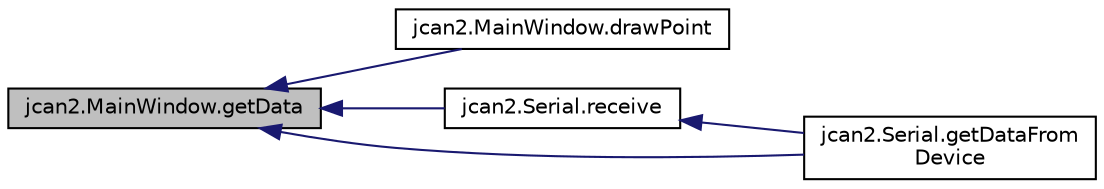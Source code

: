 digraph "jcan2.MainWindow.getData"
{
  edge [fontname="Helvetica",fontsize="10",labelfontname="Helvetica",labelfontsize="10"];
  node [fontname="Helvetica",fontsize="10",shape=record];
  rankdir="LR";
  Node1 [label="jcan2.MainWindow.getData",height=0.2,width=0.4,color="black", fillcolor="grey75", style="filled", fontcolor="black"];
  Node1 -> Node2 [dir="back",color="midnightblue",fontsize="10",style="solid"];
  Node2 [label="jcan2.MainWindow.drawPoint",height=0.2,width=0.4,color="black", fillcolor="white", style="filled",URL="$classjcan2_1_1_main_window.html#a654294d960a34700bd98ae93535abb0f"];
  Node1 -> Node3 [dir="back",color="midnightblue",fontsize="10",style="solid"];
  Node3 [label="jcan2.Serial.receive",height=0.2,width=0.4,color="black", fillcolor="white", style="filled",URL="$classjcan2_1_1_serial.html#a0a722f879ab7a55ccafcf5c4961e20f3"];
  Node3 -> Node4 [dir="back",color="midnightblue",fontsize="10",style="solid"];
  Node4 [label="jcan2.Serial.getDataFrom\lDevice",height=0.2,width=0.4,color="black", fillcolor="white", style="filled",URL="$classjcan2_1_1_serial.html#ac148e30d986f78e80022c5f627045896"];
  Node1 -> Node4 [dir="back",color="midnightblue",fontsize="10",style="solid"];
}
